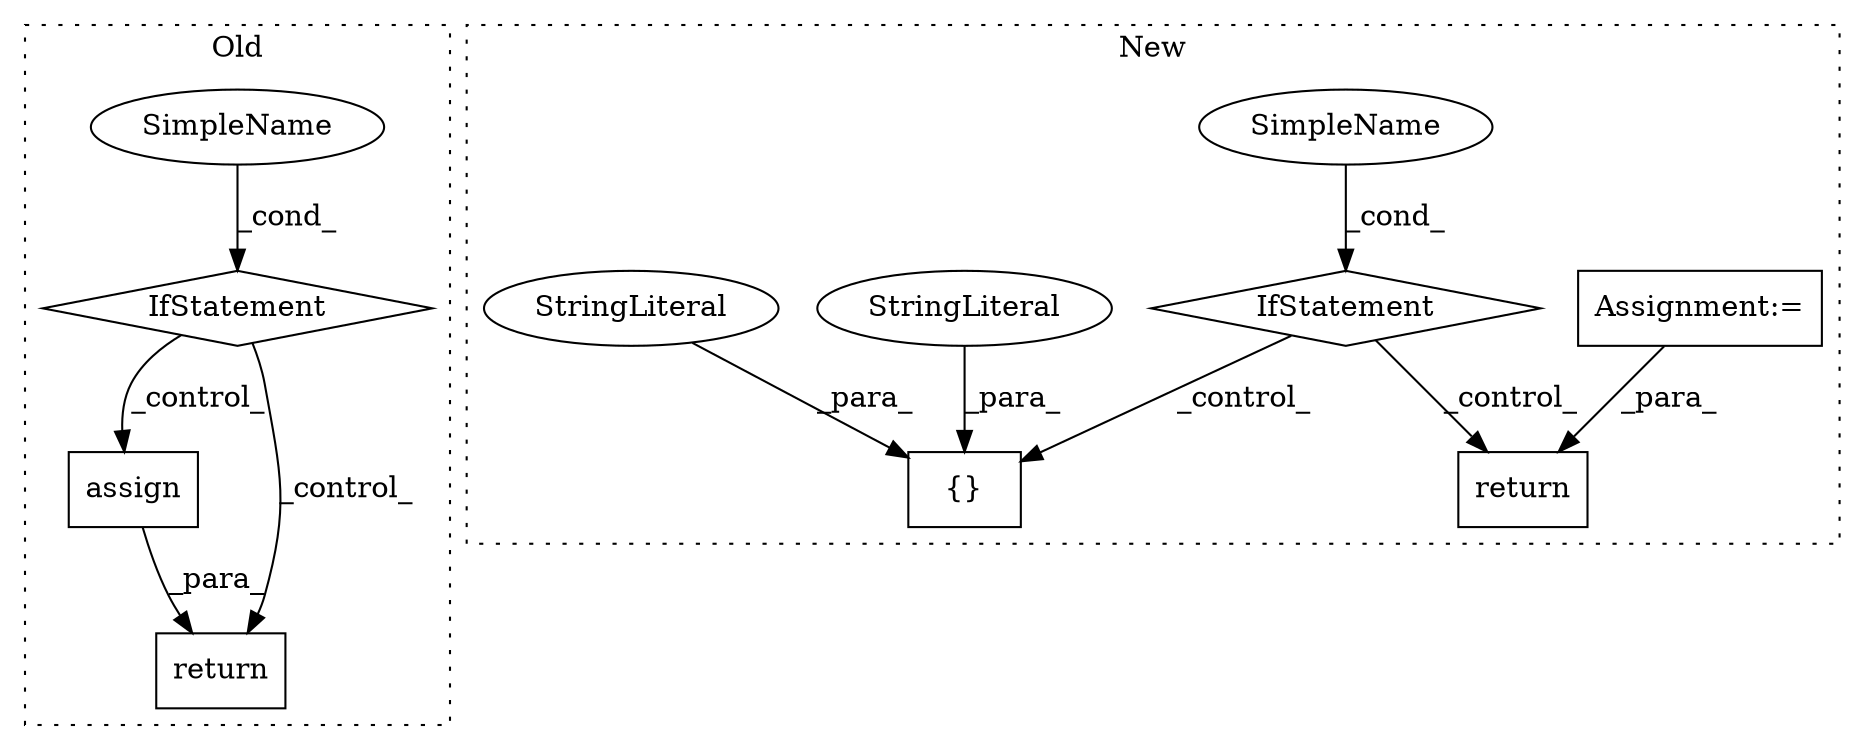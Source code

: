 digraph G {
subgraph cluster0 {
1 [label="assign" a="32" s="1033,1044" l="7,1" shape="box"];
3 [label="return" a="41" s="973" l="7" shape="box"];
5 [label="IfStatement" a="25" s="933,963" l="8,2" shape="diamond"];
6 [label="SimpleName" a="42" s="" l="" shape="ellipse"];
label = "Old";
style="dotted";
}
subgraph cluster1 {
2 [label="return" a="41" s="1525" l="7" shape="box"];
4 [label="Assignment:=" a="7" s="1070" l="6" shape="box"];
7 [label="IfStatement" a="25" s="1135,1165" l="8,2" shape="diamond"];
8 [label="{}" a="4" s="1307,1433" l="1,1" shape="box"];
9 [label="SimpleName" a="42" s="" l="" shape="ellipse"];
10 [label="StringLiteral" a="45" s="1315" l="6" shape="ellipse"];
11 [label="StringLiteral" a="45" s="1375" l="13" shape="ellipse"];
label = "New";
style="dotted";
}
1 -> 3 [label="_para_"];
4 -> 2 [label="_para_"];
5 -> 1 [label="_control_"];
5 -> 3 [label="_control_"];
6 -> 5 [label="_cond_"];
7 -> 2 [label="_control_"];
7 -> 8 [label="_control_"];
9 -> 7 [label="_cond_"];
10 -> 8 [label="_para_"];
11 -> 8 [label="_para_"];
}